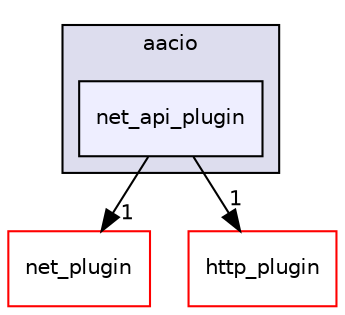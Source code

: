 digraph "plugins/net_api_plugin/include/aacio/net_api_plugin" {
  compound=true
  node [ fontsize="10", fontname="Helvetica"];
  edge [ labelfontsize="10", labelfontname="Helvetica"];
  subgraph clusterdir_5b387a169c77a955d63af6fbdc949cee {
    graph [ bgcolor="#ddddee", pencolor="black", label="aacio" fontname="Helvetica", fontsize="10", URL="dir_5b387a169c77a955d63af6fbdc949cee.html"]
  dir_4a47b0ce697fcf7484b408d1f8ca78cb [shape=box, label="net_api_plugin", style="filled", fillcolor="#eeeeff", pencolor="black", URL="dir_4a47b0ce697fcf7484b408d1f8ca78cb.html"];
  }
  dir_8e3645801c54efa3eb969a6cc5d5ec3f [shape=box label="net_plugin" fillcolor="white" style="filled" color="red" URL="dir_8e3645801c54efa3eb969a6cc5d5ec3f.html"];
  dir_f833ff7a85c55360bd990f87a6f90636 [shape=box label="http_plugin" fillcolor="white" style="filled" color="red" URL="dir_f833ff7a85c55360bd990f87a6f90636.html"];
  dir_4a47b0ce697fcf7484b408d1f8ca78cb->dir_8e3645801c54efa3eb969a6cc5d5ec3f [headlabel="1", labeldistance=1.5 headhref="dir_001867_001704.html"];
  dir_4a47b0ce697fcf7484b408d1f8ca78cb->dir_f833ff7a85c55360bd990f87a6f90636 [headlabel="1", labeldistance=1.5 headhref="dir_001867_001856.html"];
}
